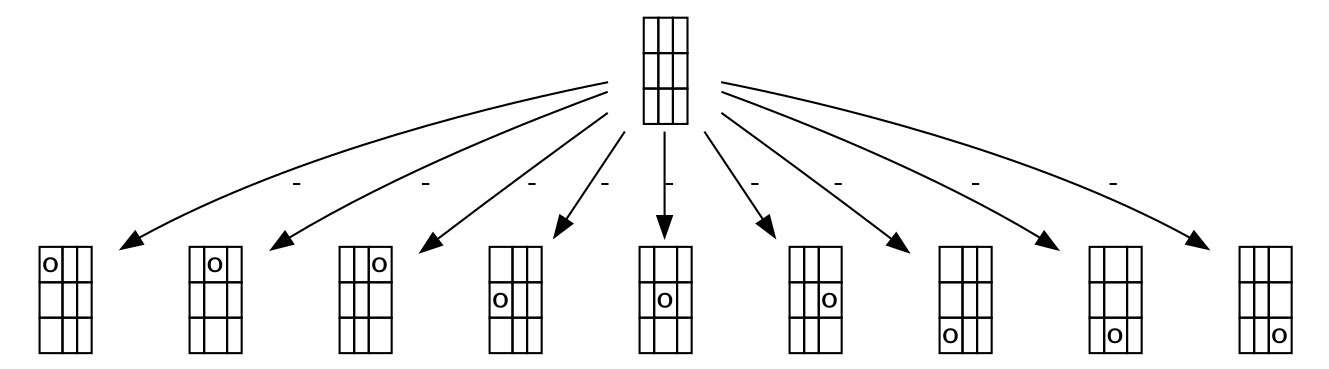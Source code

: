 digraph G {
	node [shape=plaintext]
	111111111 [label=<<TABLE BORDER="0" CELLBORDER="1" cellspacing="0" cellpadding="0" ><TR><TD> </TD><TD> </TD><TD> </TD></TR><TR><TD> </TD><TD> </TD><TD> </TD></TR><TR><TD> </TD><TD> </TD><TD> </TD></TR></TABLE>>]
	O11111111 [label=<<TABLE BORDER="0" CELLBORDER="1" cellspacing="0" cellpadding="0" ><TR><TD>o</TD><TD> </TD><TD> </TD></TR><TR><TD> </TD><TD> </TD><TD> </TD></TR><TR><TD> </TD><TD> </TD><TD> </TD></TR></TABLE>>]
	111111111 -> O11111111 [label="-"]
	"1O1111111" [label=<<TABLE BORDER="0" CELLBORDER="1" cellspacing="0" cellpadding="0" ><TR><TD> </TD><TD>o</TD><TD> </TD></TR><TR><TD> </TD><TD> </TD><TD> </TD></TR><TR><TD> </TD><TD> </TD><TD> </TD></TR></TABLE>>]
	111111111 -> "1O1111111" [label="-"]
	"11O111111" [label=<<TABLE BORDER="0" CELLBORDER="1" cellspacing="0" cellpadding="0" ><TR><TD> </TD><TD> </TD><TD>o</TD></TR><TR><TD> </TD><TD> </TD><TD> </TD></TR><TR><TD> </TD><TD> </TD><TD> </TD></TR></TABLE>>]
	111111111 -> "11O111111" [label="-"]
	"111O11111" [label=<<TABLE BORDER="0" CELLBORDER="1" cellspacing="0" cellpadding="0" ><TR><TD> </TD><TD> </TD><TD> </TD></TR><TR><TD>o</TD><TD> </TD><TD> </TD></TR><TR><TD> </TD><TD> </TD><TD> </TD></TR></TABLE>>]
	111111111 -> "111O11111" [label="-"]
	"1111O1111" [label=<<TABLE BORDER="0" CELLBORDER="1" cellspacing="0" cellpadding="0" ><TR><TD> </TD><TD> </TD><TD> </TD></TR><TR><TD> </TD><TD>o</TD><TD> </TD></TR><TR><TD> </TD><TD> </TD><TD> </TD></TR></TABLE>>]
	111111111 -> "1111O1111" [label="-"]
	"11111O111" [label=<<TABLE BORDER="0" CELLBORDER="1" cellspacing="0" cellpadding="0" ><TR><TD> </TD><TD> </TD><TD> </TD></TR><TR><TD> </TD><TD> </TD><TD>o</TD></TR><TR><TD> </TD><TD> </TD><TD> </TD></TR></TABLE>>]
	111111111 -> "11111O111" [label="-"]
	"111111O11" [label=<<TABLE BORDER="0" CELLBORDER="1" cellspacing="0" cellpadding="0" ><TR><TD> </TD><TD> </TD><TD> </TD></TR><TR><TD> </TD><TD> </TD><TD> </TD></TR><TR><TD>o</TD><TD> </TD><TD> </TD></TR></TABLE>>]
	111111111 -> "111111O11" [label="-"]
	"1111111O1" [label=<<TABLE BORDER="0" CELLBORDER="1" cellspacing="0" cellpadding="0" ><TR><TD> </TD><TD> </TD><TD> </TD></TR><TR><TD> </TD><TD> </TD><TD> </TD></TR><TR><TD> </TD><TD>o</TD><TD> </TD></TR></TABLE>>]
	111111111 -> "1111111O1" [label="-"]
	"11111111O" [label=<<TABLE BORDER="0" CELLBORDER="1" cellspacing="0" cellpadding="0" ><TR><TD> </TD><TD> </TD><TD> </TD></TR><TR><TD> </TD><TD> </TD><TD> </TD></TR><TR><TD> </TD><TD> </TD><TD>o</TD></TR></TABLE>>]
	111111111 -> "11111111O" [label="-"]
}
